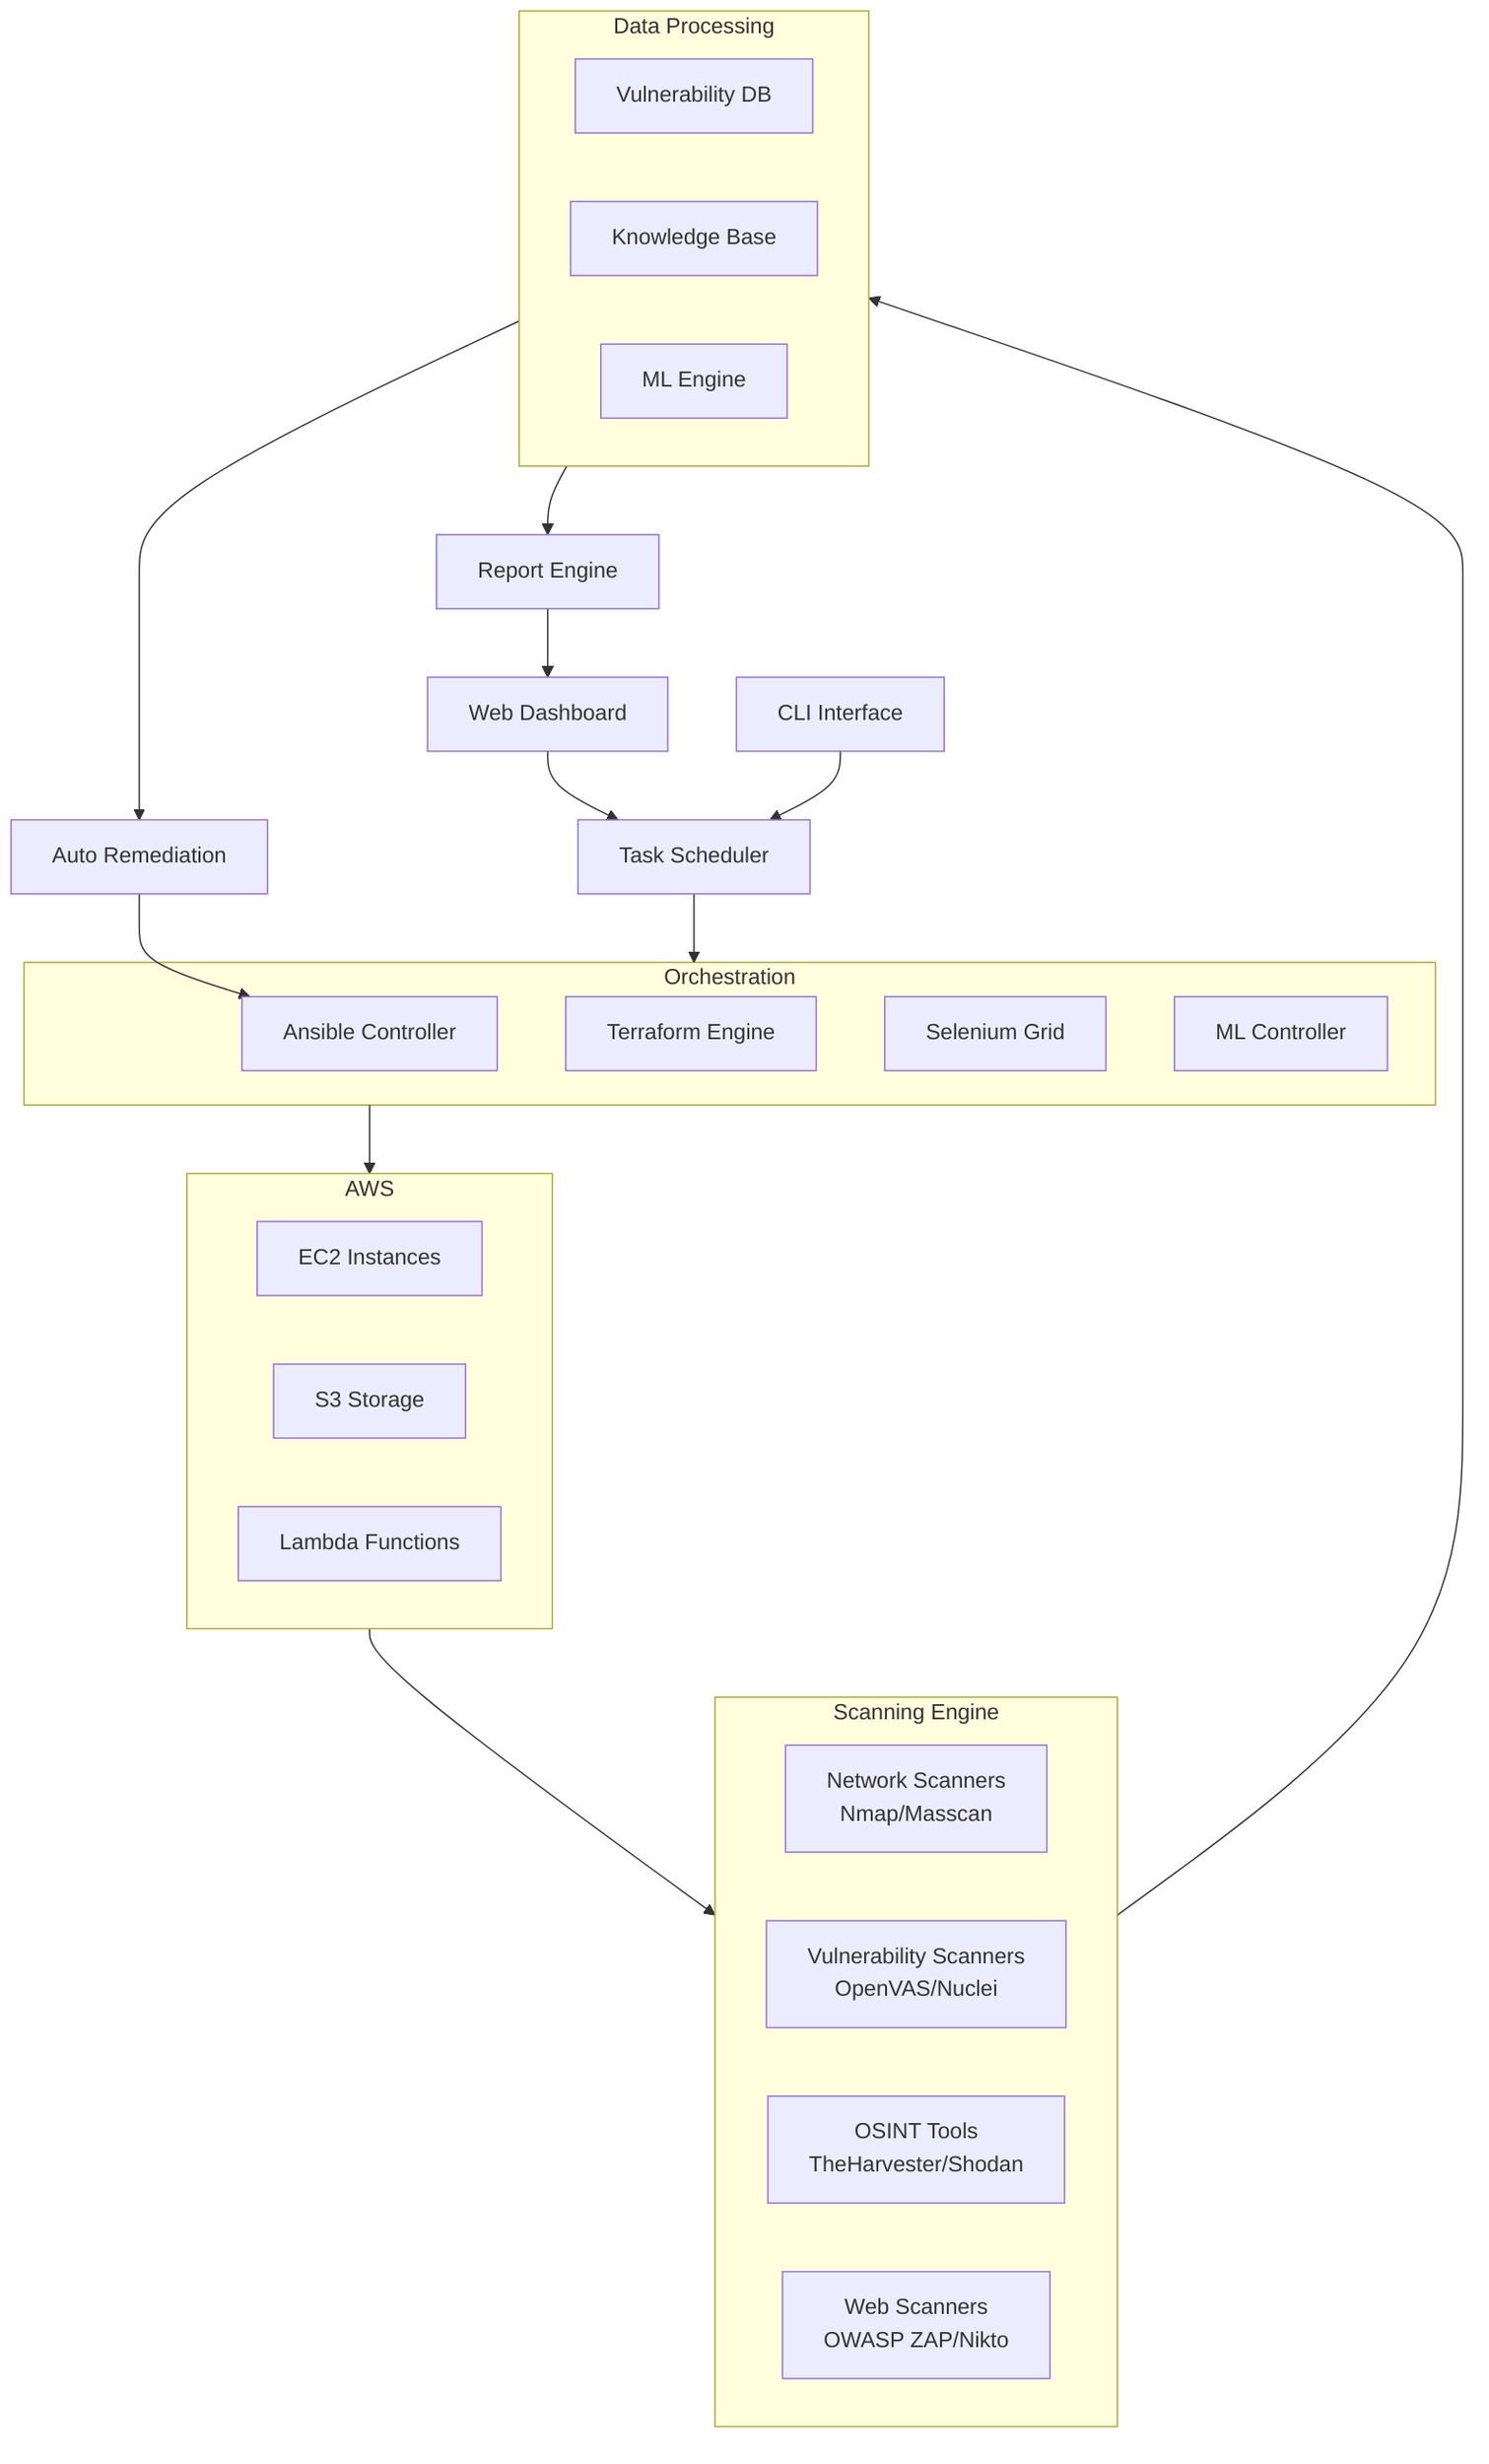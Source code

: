 graph TD
    UI[Web Dashboard] --> TaskScheduler
    CLI[CLI Interface] --> TaskScheduler
    
    TaskScheduler[Task Scheduler] --> Orchestration
    
    subgraph Orchestration
        Ansible[Ansible Controller]
        Terraform[Terraform Engine]
        Selenium[Selenium Grid]
        MLControl[ML Controller]
    end
    
    Orchestration --> AWS
    
    subgraph AWS
        EC2[EC2 Instances]
        S3[S3 Storage]
        Lambda[Lambda Functions]
    end
    
    AWS --> ScanEngine
    
    subgraph ScanEngine[Scanning Engine]
        Network[Network Scanners<br/>Nmap/Masscan]
        VulnScan[Vulnerability Scanners<br/>OpenVAS/Nuclei]
        OSINT[OSINT Tools<br/>TheHarvester/Shodan]
        WebScan[Web Scanners<br/>OWASP ZAP/Nikto]
    end
    
    ScanEngine --> DataProc
    
    subgraph DataProc[Data Processing]
        VulnDB[Vulnerability DB]
        KB[Knowledge Base]
        MLEngine[ML Engine]
    end
    
    DataProc --> AutoRemedy[Auto Remediation]
    DataProc --> Reports[Report Engine]
    
    Reports --> UI
    AutoRemedy --> Ansible